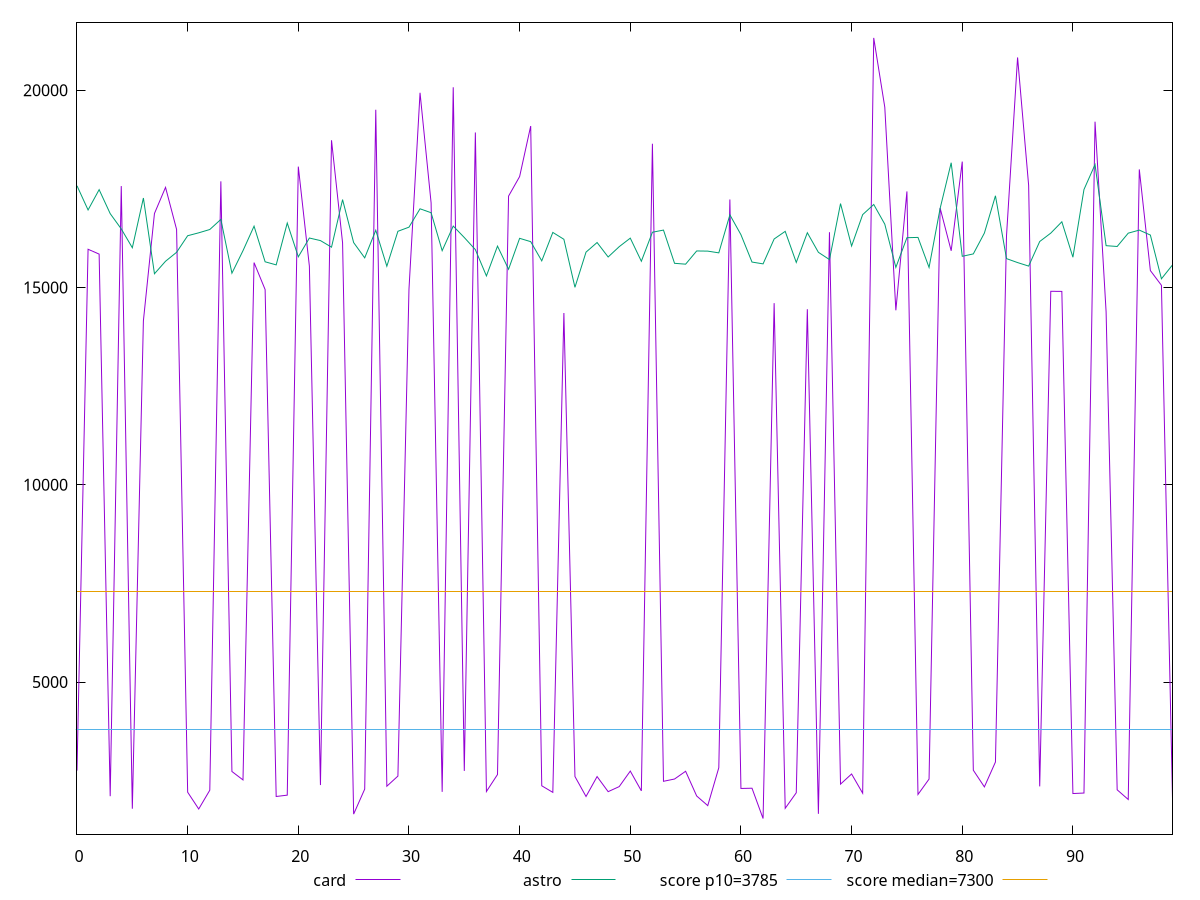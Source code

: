 reset

$card <<EOF
0 2753.1659999999997
1 15971.340999999999
2 15848.202500000001
3 2104.994
4 17573.826000000005
5 1787.58
6 14156.338
7 16878.174000000006
8 17540.247
9 16474.01
10 2206.33
11 1780.2930000000001
12 2256.3575
13 17693.391499999994
14 2731.1059999999998
15 2517.484
16 15633.003999999999
17 14949.4955
18 2097.4590000000003
19 2131.486
20 18066.457499999997
21 15541.685999999998
22 2387.8105000000005
23 18734.5665
24 16133.446999999998
25 1650.6479999999997
26 2284.27
27 19509.043500000007
28 2357.6450000000004
29 2614.8019999999997
30 14956.088500000002
31 19938.029999999995
32 17145.524000000005
33 2213.889
34 20078.675999999996
35 2745.717
36 18931.889499999997
37 2223.5012500000003
38 2654.2480000000005
39 17318.5055
40 17814.418
41 19095.043000000005
42 2368.7580000000003
43 2201.779
44 14354.9595
45 2603.6925
46 2097.3025
47 2602.0739999999996
48 2219.76
49 2348.206
50 2741.4839999999995
51 2240.0175
52 18647.198000000004
53 2482.6099999999997
54 2540.419
55 2737.041
56 2110.258
57 1865.4589999999998
58 2827.1440000000002
59 17234.233
60 2300.94
61 2307.215
62 1538.8600000000001
63 14604.308000000003
64 1797.422
65 2191.9669000000004
66 14450.616499999996
67 1657.817
68 16403.983500000002
69 2410.8824999999997
70 2667.9219999999996
71 2181.025
72 21329.5455
73 19572.460999999996
74 14424.2095
75 17437.720500000003
76 2148.9275000000002
77 2538.852
78 17015.693499999994
79 15932.490499999998
80 18193.550499999998
81 2763.393
82 2340.58
83 2971.51
84 16313.991
85 20833.6295
86 17589.7515
87 2353.6325
88 14905.851500000002
89 14902.665500000003
90 2172.2569999999996
91 2185.0789999999997
92 19205.515999999992
93 14383.579499999996
94 2266.91
95 2021.4579999999999
96 17995.8575
97 15431.1745
98 15057.07
99 2050.605
EOF

$astro <<EOF
0 17580.3755
1 16967.564999999995
2 17482.290999999997
3 16874.592499999995
4 16486.861999999997
5 16010.069000000001
6 17270.002
7 15350.116499999998
8 15667.020499999997
9 15894.012499999999
10 16314.151
11 16388.0375
12 16472.056
13 16728.081500000004
14 15364.477499999997
15 15934.901000000002
16 16556.6825
17 15653.644000000002
18 15575.087499999998
19 16635.9945
20 15779.777999999995
21 16256.181500000002
22 16191.015499999998
23 16024.124499999998
24 17229.8835
25 16140.531500000001
26 15753.24
27 16452.8905
28 15541.101999999999
29 16426.705
30 16531.407
31 16996.830500000004
32 16897.684
33 15935.303999999996
34 16559.268499999995
35 16268.535499999998
36 15961.803499999998
37 15294.5455
38 16051.149499999998
39 15464.653500000004
40 16248.211999999998
41 16164.212999999996
42 15677.262499999997
43 16398.019
44 16223.907499999998
45 15006.348499999996
46 15898.199500000002
47 16142.0635
48 15775.197
49 16037.128
50 16253.1275
51 15667.310999999998
52 16402.801999999996
53 16457.249
54 15614.8905
55 15593.199499999999
56 15928.138500000001
57 15923.979500000001
58 15879.974000000002
59 16843.6475
60 16340.550500000001
61 15646.759
62 15600.732500000002
63 16231.562999999998
64 16424.9905
65 15637.146
66 16390.000500000002
67 15893.674000000003
68 15709.5235
69 17129.521500000003
70 16053.671000000004
71 16849.275999999994
72 17106.419999999995
73 16606.892
74 15511.7405
75 16264.347000000002
76 16271.764000000003
77 15509.994000000002
78 17005.885500000004
79 18165.033000000003
80 15792.597999999996
81 15853.39
82 16381.644999999997
83 17326.743
84 15734.034500000002
85 15633.478
86 15544.782500000001
87 16167.666500000001
88 16380.4595
89 16667.570999999996
90 15769.415
91 17485.797
92 18118.443499999994
93 16062.103000000003
94 16041.681999999997
95 16379.483999999995
96 16456.802499999998
97 16331.104000000003
98 15222.334500000004
99 15573.704000000003
EOF

set key outside below
set xrange [0:99]
set yrange [1143.0462900000002:21725.35921]
set trange [1143.0462900000002:21725.35921]
set terminal svg size 640, 520 enhanced background rgb 'white'
set output "reports/report_00028_2021-02-24T12-49-42.674Z/interactive/comparison/line/2_vs_3.svg"

plot $card title "card" with line, \
     $astro title "astro" with line, \
     3785 title "score p10=3785", \
     7300 title "score median=7300"

reset
